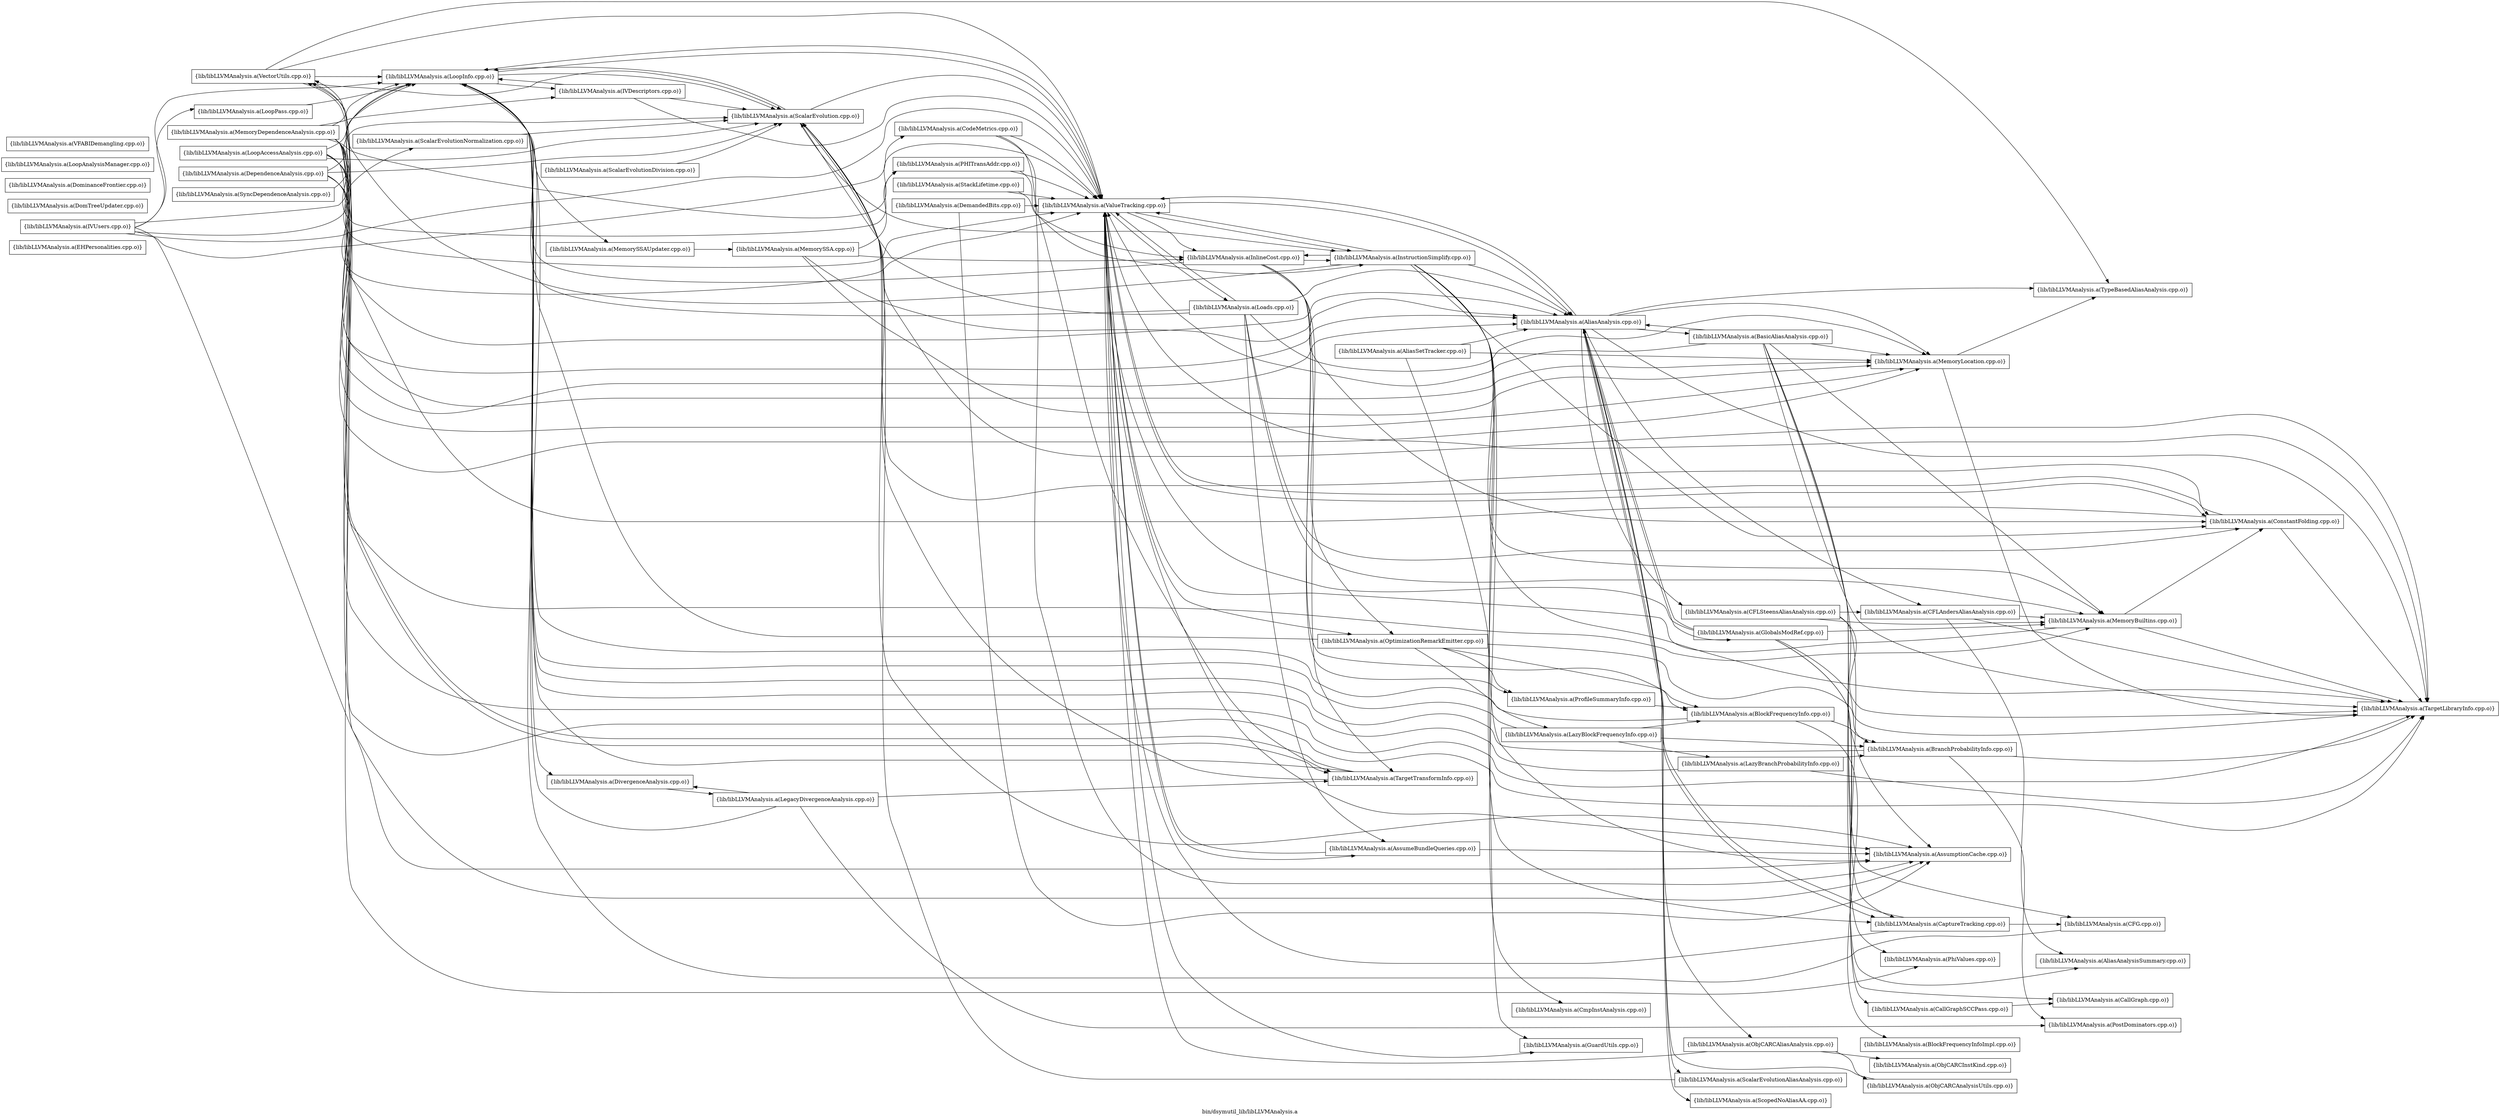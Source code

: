 digraph "bin/dsymutil_lib/libLLVMAnalysis.a" {
	label="bin/dsymutil_lib/libLLVMAnalysis.a";
	rankdir=LR;

	Node0x562b7e10a488 [shape=record,shape=box,group=0,label="{lib/libLLVMAnalysis.a(EHPersonalities.cpp.o)}"];
	Node0x562b7e0f0088 [shape=record,shape=box,group=0,label="{lib/libLLVMAnalysis.a(VectorUtils.cpp.o)}"];
	Node0x562b7e0f0088 -> Node0x562b7e106478;
	Node0x562b7e0f0088 -> Node0x562b7e0fec78;
	Node0x562b7e0f0088 -> Node0x562b7e0ef598;
	Node0x562b7e0f0088 -> Node0x562b7e0ee9b8;
	Node0x562b7e0f0088 -> Node0x562b7e0f0808;
	Node0x562b7e0ef598 [shape=record,shape=box,group=0,label="{lib/libLLVMAnalysis.a(TargetTransformInfo.cpp.o)}"];
	Node0x562b7e0ef598 -> Node0x562b7e106478;
	Node0x562b7e0ef598 -> Node0x562b7e0fec78;
	Node0x562b7e0ef598 -> Node0x562b7e0f0088;
	Node0x562b7e0f0808 [shape=record,shape=box,group=0,label="{lib/libLLVMAnalysis.a(ValueTracking.cpp.o)}"];
	Node0x562b7e0f0808 -> Node0x562b7e10dcc8;
	Node0x562b7e0f0808 -> Node0x562b7e10f848;
	Node0x562b7e0f0808 -> Node0x562b7e102ff8;
	Node0x562b7e0f0808 -> Node0x562b7e1093a8;
	Node0x562b7e0f0808 -> Node0x562b7e10b3d8;
	Node0x562b7e0f0808 -> Node0x562b7e0f5c68;
	Node0x562b7e0f0808 -> Node0x562b7e0fce78;
	Node0x562b7e0f0808 -> Node0x562b7e0fa358;
	Node0x562b7e0f0808 -> Node0x562b7e106478;
	Node0x562b7e0f0808 -> Node0x562b7e100f28;
	Node0x562b7e0f0808 -> Node0x562b7e0ed108;
	Node0x562b7e0ff858 [shape=record,shape=box,group=0,label="{lib/libLLVMAnalysis.a(ProfileSummaryInfo.cpp.o)}"];
	Node0x562b7e0ff858 -> Node0x562b7e1020f8;
	Node0x562b7e10dcc8 [shape=record,shape=box,group=0,label="{lib/libLLVMAnalysis.a(AliasAnalysis.cpp.o)}"];
	Node0x562b7e10dcc8 -> Node0x562b7e1013d8;
	Node0x562b7e10dcc8 -> Node0x562b7e0fa1c8;
	Node0x562b7e10dcc8 -> Node0x562b7e0f9ae8;
	Node0x562b7e10dcc8 -> Node0x562b7e0f40e8;
	Node0x562b7e10dcc8 -> Node0x562b7e10c058;
	Node0x562b7e10dcc8 -> Node0x562b7e107eb8;
	Node0x562b7e10dcc8 -> Node0x562b7e104588;
	Node0x562b7e10dcc8 -> Node0x562b7e0fea48;
	Node0x562b7e10dcc8 -> Node0x562b7e0ed108;
	Node0x562b7e10dcc8 -> Node0x562b7e0ee9b8;
	Node0x562b7e10dcc8 -> Node0x562b7e0ee788;
	Node0x562b7e10dcc8 -> Node0x562b7e0f0808;
	Node0x562b7e10a898 [shape=record,shape=box,group=0,label="{lib/libLLVMAnalysis.a(DomTreeUpdater.cpp.o)}"];
	Node0x562b7e106478 [shape=record,shape=box,group=0,label="{lib/libLLVMAnalysis.a(LoopInfo.cpp.o)}"];
	Node0x562b7e106478 -> Node0x562b7e10cf58;
	Node0x562b7e106478 -> Node0x562b7e0fd698;
	Node0x562b7e106478 -> Node0x562b7e104808;
	Node0x562b7e106478 -> Node0x562b7e0fec78;
	Node0x562b7e106478 -> Node0x562b7e0f0808;
	Node0x562b7e0fec78 [shape=record,shape=box,group=0,label="{lib/libLLVMAnalysis.a(ScalarEvolution.cpp.o)}"];
	Node0x562b7e0fec78 -> Node0x562b7e102ff8;
	Node0x562b7e0fec78 -> Node0x562b7e1093a8;
	Node0x562b7e0fec78 -> Node0x562b7e0fce78;
	Node0x562b7e0fec78 -> Node0x562b7e106478;
	Node0x562b7e0fec78 -> Node0x562b7e0ed108;
	Node0x562b7e0fec78 -> Node0x562b7e0f0808;
	Node0x562b7e1093a8 [shape=record,shape=box,group=0,label="{lib/libLLVMAnalysis.a(ConstantFolding.cpp.o)}"];
	Node0x562b7e1093a8 -> Node0x562b7e0ed108;
	Node0x562b7e1093a8 -> Node0x562b7e0f0808;
	Node0x562b7e1093a8 -> Node0x562b7e0f0088;
	Node0x562b7e1020f8 [shape=record,shape=box,group=0,label="{lib/libLLVMAnalysis.a(BlockFrequencyInfo.cpp.o)}"];
	Node0x562b7e1020f8 -> Node0x562b7e1019c8;
	Node0x562b7e1020f8 -> Node0x562b7e0fbac8;
	Node0x562b7e1020f8 -> Node0x562b7e106478;
	Node0x562b7e1019c8 [shape=record,shape=box,group=0,label="{lib/libLLVMAnalysis.a(BlockFrequencyInfoImpl.cpp.o)}"];
	Node0x562b7e1013d8 [shape=record,shape=box,group=0,label="{lib/libLLVMAnalysis.a(BasicAliasAnalysis.cpp.o)}"];
	Node0x562b7e1013d8 -> Node0x562b7e10dcc8;
	Node0x562b7e1013d8 -> Node0x562b7e102ff8;
	Node0x562b7e1013d8 -> Node0x562b7e0fae48;
	Node0x562b7e1013d8 -> Node0x562b7e0f40e8;
	Node0x562b7e1013d8 -> Node0x562b7e1079b8;
	Node0x562b7e1013d8 -> Node0x562b7e107eb8;
	Node0x562b7e1013d8 -> Node0x562b7e100168;
	Node0x562b7e1013d8 -> Node0x562b7e0ed108;
	Node0x562b7e1013d8 -> Node0x562b7e0f0808;
	Node0x562b7e109cb8 [shape=record,shape=box,group=0,label="{lib/libLLVMAnalysis.a(DominanceFrontier.cpp.o)}"];
	Node0x562b7e10c058 [shape=record,shape=box,group=0,label="{lib/libLLVMAnalysis.a(GlobalsModRef.cpp.o)}"];
	Node0x562b7e10c058 -> Node0x562b7e10dcc8;
	Node0x562b7e10c058 -> Node0x562b7e0fdd78;
	Node0x562b7e10c058 -> Node0x562b7e0fe4a8;
	Node0x562b7e10c058 -> Node0x562b7e1079b8;
	Node0x562b7e10c058 -> Node0x562b7e0ed108;
	Node0x562b7e10c058 -> Node0x562b7e0f0808;
	Node0x562b7e10d688 [shape=record,shape=box,group=0,label="{lib/libLLVMAnalysis.a(IVUsers.cpp.o)}"];
	Node0x562b7e10d688 -> Node0x562b7e102ff8;
	Node0x562b7e10d688 -> Node0x562b7e0f6848;
	Node0x562b7e10d688 -> Node0x562b7e106478;
	Node0x562b7e10d688 -> Node0x562b7e1061f8;
	Node0x562b7e10d688 -> Node0x562b7e0fec78;
	Node0x562b7e10d688 -> Node0x562b7e1078c8;
	Node0x562b7e10d688 -> Node0x562b7e0f0808;
	Node0x562b7e107698 [shape=record,shape=box,group=0,label="{lib/libLLVMAnalysis.a(MemoryDependenceAnalysis.cpp.o)}"];
	Node0x562b7e107698 -> Node0x562b7e10dcc8;
	Node0x562b7e107698 -> Node0x562b7e102ff8;
	Node0x562b7e107698 -> Node0x562b7e10cf58;
	Node0x562b7e107698 -> Node0x562b7e106478;
	Node0x562b7e107698 -> Node0x562b7e1079b8;
	Node0x562b7e107698 -> Node0x562b7e107eb8;
	Node0x562b7e107698 -> Node0x562b7e100de8;
	Node0x562b7e107698 -> Node0x562b7e100168;
	Node0x562b7e107698 -> Node0x562b7e0ed108;
	Node0x562b7e107698 -> Node0x562b7e0f0808;
	Node0x562b7e0fea48 [shape=record,shape=box,group=0,label="{lib/libLLVMAnalysis.a(ScalarEvolutionAliasAnalysis.cpp.o)}"];
	Node0x562b7e0fea48 -> Node0x562b7e0fec78;
	Node0x562b7e0fa358 [shape=record,shape=box,group=0,label="{lib/libLLVMAnalysis.a(Loads.cpp.o)}"];
	Node0x562b7e0fa358 -> Node0x562b7e10dcc8;
	Node0x562b7e0fa358 -> Node0x562b7e10f848;
	Node0x562b7e0fa358 -> Node0x562b7e1093a8;
	Node0x562b7e0fa358 -> Node0x562b7e106478;
	Node0x562b7e0fa358 -> Node0x562b7e1079b8;
	Node0x562b7e0fa358 -> Node0x562b7e107eb8;
	Node0x562b7e0fa358 -> Node0x562b7e0fec78;
	Node0x562b7e0fa358 -> Node0x562b7e0f0808;
	Node0x562b7e0fa1c8 [shape=record,shape=box,group=0,label="{lib/libLLVMAnalysis.a(CFLAndersAliasAnalysis.cpp.o)}"];
	Node0x562b7e0fa1c8 -> Node0x562b7e0fa8f8;
	Node0x562b7e0fa1c8 -> Node0x562b7e1079b8;
	Node0x562b7e0fa1c8 -> Node0x562b7e0ed108;
	Node0x562b7e0f9ae8 [shape=record,shape=box,group=0,label="{lib/libLLVMAnalysis.a(CFLSteensAliasAnalysis.cpp.o)}"];
	Node0x562b7e0f9ae8 -> Node0x562b7e0fa1c8;
	Node0x562b7e0f9ae8 -> Node0x562b7e0fa8f8;
	Node0x562b7e0f9ae8 -> Node0x562b7e1079b8;
	Node0x562b7e0f9ae8 -> Node0x562b7e0ed108;
	Node0x562b7e0fe4a8 [shape=record,shape=box,group=0,label="{lib/libLLVMAnalysis.a(CallGraphSCCPass.cpp.o)}"];
	Node0x562b7e0fe4a8 -> Node0x562b7e0fdd78;
	Node0x562b7e0ee9b8 [shape=record,shape=box,group=0,label="{lib/libLLVMAnalysis.a(TypeBasedAliasAnalysis.cpp.o)}"];
	Node0x562b7e0ee788 [shape=record,shape=box,group=0,label="{lib/libLLVMAnalysis.a(ScopedNoAliasAA.cpp.o)}"];
	Node0x562b7e0fae48 [shape=record,shape=box,group=0,label="{lib/libLLVMAnalysis.a(CFG.cpp.o)}"];
	Node0x562b7e0fae48 -> Node0x562b7e106478;
	Node0x562b7e0fbac8 [shape=record,shape=box,group=0,label="{lib/libLLVMAnalysis.a(BranchProbabilityInfo.cpp.o)}"];
	Node0x562b7e0fbac8 -> Node0x562b7e106478;
	Node0x562b7e0fbac8 -> Node0x562b7e0ffb78;
	Node0x562b7e0fbac8 -> Node0x562b7e0ed108;
	Node0x562b7e0fce78 [shape=record,shape=box,group=0,label="{lib/libLLVMAnalysis.a(InstructionSimplify.cpp.o)}"];
	Node0x562b7e0fce78 -> Node0x562b7e10dcc8;
	Node0x562b7e0fce78 -> Node0x562b7e102ff8;
	Node0x562b7e0fce78 -> Node0x562b7e0f40e8;
	Node0x562b7e0fce78 -> Node0x562b7e1093a8;
	Node0x562b7e0fce78 -> Node0x562b7e0f5c68;
	Node0x562b7e0fce78 -> Node0x562b7e0fc658;
	Node0x562b7e0fce78 -> Node0x562b7e1079b8;
	Node0x562b7e0fce78 -> Node0x562b7e0ed108;
	Node0x562b7e0fce78 -> Node0x562b7e0f0808;
	Node0x562b7e0fce78 -> Node0x562b7e0f0088;
	Node0x562b7e0ed108 [shape=record,shape=box,group=0,label="{lib/libLLVMAnalysis.a(TargetLibraryInfo.cpp.o)}"];
	Node0x562b7e0fbf28 [shape=record,shape=box,group=0,label="{lib/libLLVMAnalysis.a(LazyBlockFrequencyInfo.cpp.o)}"];
	Node0x562b7e0fbf28 -> Node0x562b7e1020f8;
	Node0x562b7e0fbf28 -> Node0x562b7e0fbac8;
	Node0x562b7e0fbf28 -> Node0x562b7e0fe3b8;
	Node0x562b7e0fbf28 -> Node0x562b7e106478;
	Node0x562b7e102ff8 [shape=record,shape=box,group=0,label="{lib/libLLVMAnalysis.a(AssumptionCache.cpp.o)}"];
	Node0x562b7e100f28 [shape=record,shape=box,group=0,label="{lib/libLLVMAnalysis.a(OptimizationRemarkEmitter.cpp.o)}"];
	Node0x562b7e100f28 -> Node0x562b7e1020f8;
	Node0x562b7e100f28 -> Node0x562b7e0fbac8;
	Node0x562b7e100f28 -> Node0x562b7e0fbf28;
	Node0x562b7e100f28 -> Node0x562b7e106478;
	Node0x562b7e100f28 -> Node0x562b7e0ff858;
	Node0x562b7e103e58 [shape=record,shape=box,group=0,label="{lib/libLLVMAnalysis.a(MemorySSA.cpp.o)}"];
	Node0x562b7e103e58 -> Node0x562b7e10dcc8;
	Node0x562b7e103e58 -> Node0x562b7e0f5c68;
	Node0x562b7e103e58 -> Node0x562b7e107eb8;
	Node0x562b7e103e58 -> Node0x562b7e100de8;
	Node0x562b7e104808 [shape=record,shape=box,group=0,label="{lib/libLLVMAnalysis.a(MemorySSAUpdater.cpp.o)}"];
	Node0x562b7e104808 -> Node0x562b7e103e58;
	Node0x562b7e101ba8 [shape=record,shape=box,group=0,label="{lib/libLLVMAnalysis.a(ObjCARCInstKind.cpp.o)}"];
	Node0x562b7e0f5c68 [shape=record,shape=box,group=0,label="{lib/libLLVMAnalysis.a(InlineCost.cpp.o)}"];
	Node0x562b7e0f5c68 -> Node0x562b7e1020f8;
	Node0x562b7e0f5c68 -> Node0x562b7e1093a8;
	Node0x562b7e0f5c68 -> Node0x562b7e0fce78;
	Node0x562b7e0f5c68 -> Node0x562b7e106478;
	Node0x562b7e0f5c68 -> Node0x562b7e100f28;
	Node0x562b7e0f5c68 -> Node0x562b7e0ff858;
	Node0x562b7e0f5c68 -> Node0x562b7e0ef598;
	Node0x562b7e107148 [shape=record,shape=box,group=0,label="{lib/libLLVMAnalysis.a(StackLifetime.cpp.o)}"];
	Node0x562b7e107148 -> Node0x562b7e0f5c68;
	Node0x562b7e107148 -> Node0x562b7e0f0808;
	Node0x562b7e107eb8 [shape=record,shape=box,group=0,label="{lib/libLLVMAnalysis.a(MemoryLocation.cpp.o)}"];
	Node0x562b7e107eb8 -> Node0x562b7e0ed108;
	Node0x562b7e107eb8 -> Node0x562b7e0ee9b8;
	Node0x562b7e108728 [shape=record,shape=box,group=0,label="{lib/libLLVMAnalysis.a(DemandedBits.cpp.o)}"];
	Node0x562b7e108728 -> Node0x562b7e102ff8;
	Node0x562b7e108728 -> Node0x562b7e0f0808;
	Node0x562b7e0f9db8 [shape=record,shape=box,group=0,label="{lib/libLLVMAnalysis.a(LoopAccessAnalysis.cpp.o)}"];
	Node0x562b7e0f9db8 -> Node0x562b7e10dcc8;
	Node0x562b7e0f9db8 -> Node0x562b7e106478;
	Node0x562b7e0f9db8 -> Node0x562b7e107eb8;
	Node0x562b7e0f9db8 -> Node0x562b7e0fec78;
	Node0x562b7e0f9db8 -> Node0x562b7e0ed108;
	Node0x562b7e0f9db8 -> Node0x562b7e0f0808;
	Node0x562b7e0fdc38 [shape=record,shape=box,group=0,label="{lib/libLLVMAnalysis.a(LegacyDivergenceAnalysis.cpp.o)}"];
	Node0x562b7e0fdc38 -> Node0x562b7e0fd698;
	Node0x562b7e0fdc38 -> Node0x562b7e106478;
	Node0x562b7e0fdc38 -> Node0x562b7e0ffb78;
	Node0x562b7e0fdc38 -> Node0x562b7e0ef598;
	Node0x562b7e1061f8 [shape=record,shape=box,group=0,label="{lib/libLLVMAnalysis.a(LoopPass.cpp.o)}"];
	Node0x562b7e1061f8 -> Node0x562b7e106478;
	Node0x562b7e1078c8 [shape=record,shape=box,group=0,label="{lib/libLLVMAnalysis.a(ScalarEvolutionNormalization.cpp.o)}"];
	Node0x562b7e1078c8 -> Node0x562b7e0fec78;
	Node0x562b7e1079b8 [shape=record,shape=box,group=0,label="{lib/libLLVMAnalysis.a(MemoryBuiltins.cpp.o)}"];
	Node0x562b7e1079b8 -> Node0x562b7e1093a8;
	Node0x562b7e1079b8 -> Node0x562b7e0ed108;
	Node0x562b7e1079b8 -> Node0x562b7e0f0808;
	Node0x562b7e0ffb78 [shape=record,shape=box,group=0,label="{lib/libLLVMAnalysis.a(PostDominators.cpp.o)}"];
	Node0x562b7e10cf58 [shape=record,shape=box,group=0,label="{lib/libLLVMAnalysis.a(IVDescriptors.cpp.o)}"];
	Node0x562b7e10cf58 -> Node0x562b7e106478;
	Node0x562b7e10cf58 -> Node0x562b7e0fec78;
	Node0x562b7e10cf58 -> Node0x562b7e0f0808;
	Node0x562b7e0fdd78 [shape=record,shape=box,group=0,label="{lib/libLLVMAnalysis.a(CallGraph.cpp.o)}"];
	Node0x562b7e0f40e8 [shape=record,shape=box,group=0,label="{lib/libLLVMAnalysis.a(CaptureTracking.cpp.o)}"];
	Node0x562b7e0f40e8 -> Node0x562b7e10dcc8;
	Node0x562b7e0f40e8 -> Node0x562b7e0fae48;
	Node0x562b7e0f40e8 -> Node0x562b7e0f0808;
	Node0x562b7e10f848 [shape=record,shape=box,group=0,label="{lib/libLLVMAnalysis.a(AssumeBundleQueries.cpp.o)}"];
	Node0x562b7e10f848 -> Node0x562b7e102ff8;
	Node0x562b7e10f848 -> Node0x562b7e0f0808;
	Node0x562b7e108db8 [shape=record,shape=box,group=0,label="{lib/libLLVMAnalysis.a(DependenceAnalysis.cpp.o)}"];
	Node0x562b7e108db8 -> Node0x562b7e10dcc8;
	Node0x562b7e108db8 -> Node0x562b7e106478;
	Node0x562b7e108db8 -> Node0x562b7e107eb8;
	Node0x562b7e108db8 -> Node0x562b7e0fec78;
	Node0x562b7e108db8 -> Node0x562b7e0f0808;
	Node0x562b7e10b3d8 [shape=record,shape=box,group=0,label="{lib/libLLVMAnalysis.a(GuardUtils.cpp.o)}"];
	Node0x562b7e104588 [shape=record,shape=box,group=0,label="{lib/libLLVMAnalysis.a(ObjCARCAliasAnalysis.cpp.o)}"];
	Node0x562b7e104588 -> Node0x562b7e104d08;
	Node0x562b7e104588 -> Node0x562b7e101ba8;
	Node0x562b7e104588 -> Node0x562b7e0f0808;
	Node0x562b7e100168 [shape=record,shape=box,group=0,label="{lib/libLLVMAnalysis.a(PhiValues.cpp.o)}"];
	Node0x562b7e0fa8f8 [shape=record,shape=box,group=0,label="{lib/libLLVMAnalysis.a(AliasAnalysisSummary.cpp.o)}"];
	Node0x562b7e0f6848 [shape=record,shape=box,group=0,label="{lib/libLLVMAnalysis.a(CodeMetrics.cpp.o)}"];
	Node0x562b7e0f6848 -> Node0x562b7e102ff8;
	Node0x562b7e0f6848 -> Node0x562b7e0ef598;
	Node0x562b7e0f6848 -> Node0x562b7e0f0808;
	Node0x562b7e0fc658 [shape=record,shape=box,group=0,label="{lib/libLLVMAnalysis.a(CmpInstAnalysis.cpp.o)}"];
	Node0x562b7e0fe3b8 [shape=record,shape=box,group=0,label="{lib/libLLVMAnalysis.a(LazyBranchProbabilityInfo.cpp.o)}"];
	Node0x562b7e0fe3b8 -> Node0x562b7e0fbac8;
	Node0x562b7e0fe3b8 -> Node0x562b7e106478;
	Node0x562b7e0fe3b8 -> Node0x562b7e0ed108;
	Node0x562b7e0fd698 [shape=record,shape=box,group=0,label="{lib/libLLVMAnalysis.a(DivergenceAnalysis.cpp.o)}"];
	Node0x562b7e0fd698 -> Node0x562b7e0fdc38;
	Node0x562b7e0fbd98 [shape=record,shape=box,group=0,label="{lib/libLLVMAnalysis.a(AliasSetTracker.cpp.o)}"];
	Node0x562b7e0fbd98 -> Node0x562b7e10dcc8;
	Node0x562b7e0fbd98 -> Node0x562b7e10b3d8;
	Node0x562b7e0fbd98 -> Node0x562b7e107eb8;
	Node0x562b7e10a668 [shape=record,shape=box,group=0,label="{lib/libLLVMAnalysis.a(LoopAnalysisManager.cpp.o)}"];
	Node0x562b7e100de8 [shape=record,shape=box,group=0,label="{lib/libLLVMAnalysis.a(PHITransAddr.cpp.o)}"];
	Node0x562b7e100de8 -> Node0x562b7e0fce78;
	Node0x562b7e100de8 -> Node0x562b7e0f0808;
	Node0x562b7e104d08 [shape=record,shape=box,group=0,label="{lib/libLLVMAnalysis.a(ObjCARCAnalysisUtils.cpp.o)}"];
	Node0x562b7e104d08 -> Node0x562b7e10dcc8;
	Node0x562b7e108048 [shape=record,shape=box,group=0,label="{lib/libLLVMAnalysis.a(ScalarEvolutionDivision.cpp.o)}"];
	Node0x562b7e108048 -> Node0x562b7e0fec78;
	Node0x562b7e0edb58 [shape=record,shape=box,group=0,label="{lib/libLLVMAnalysis.a(SyncDependenceAnalysis.cpp.o)}"];
	Node0x562b7e0edb58 -> Node0x562b7e106478;
	Node0x562b7e0ef868 [shape=record,shape=box,group=0,label="{lib/libLLVMAnalysis.a(VFABIDemangling.cpp.o)}"];
}

